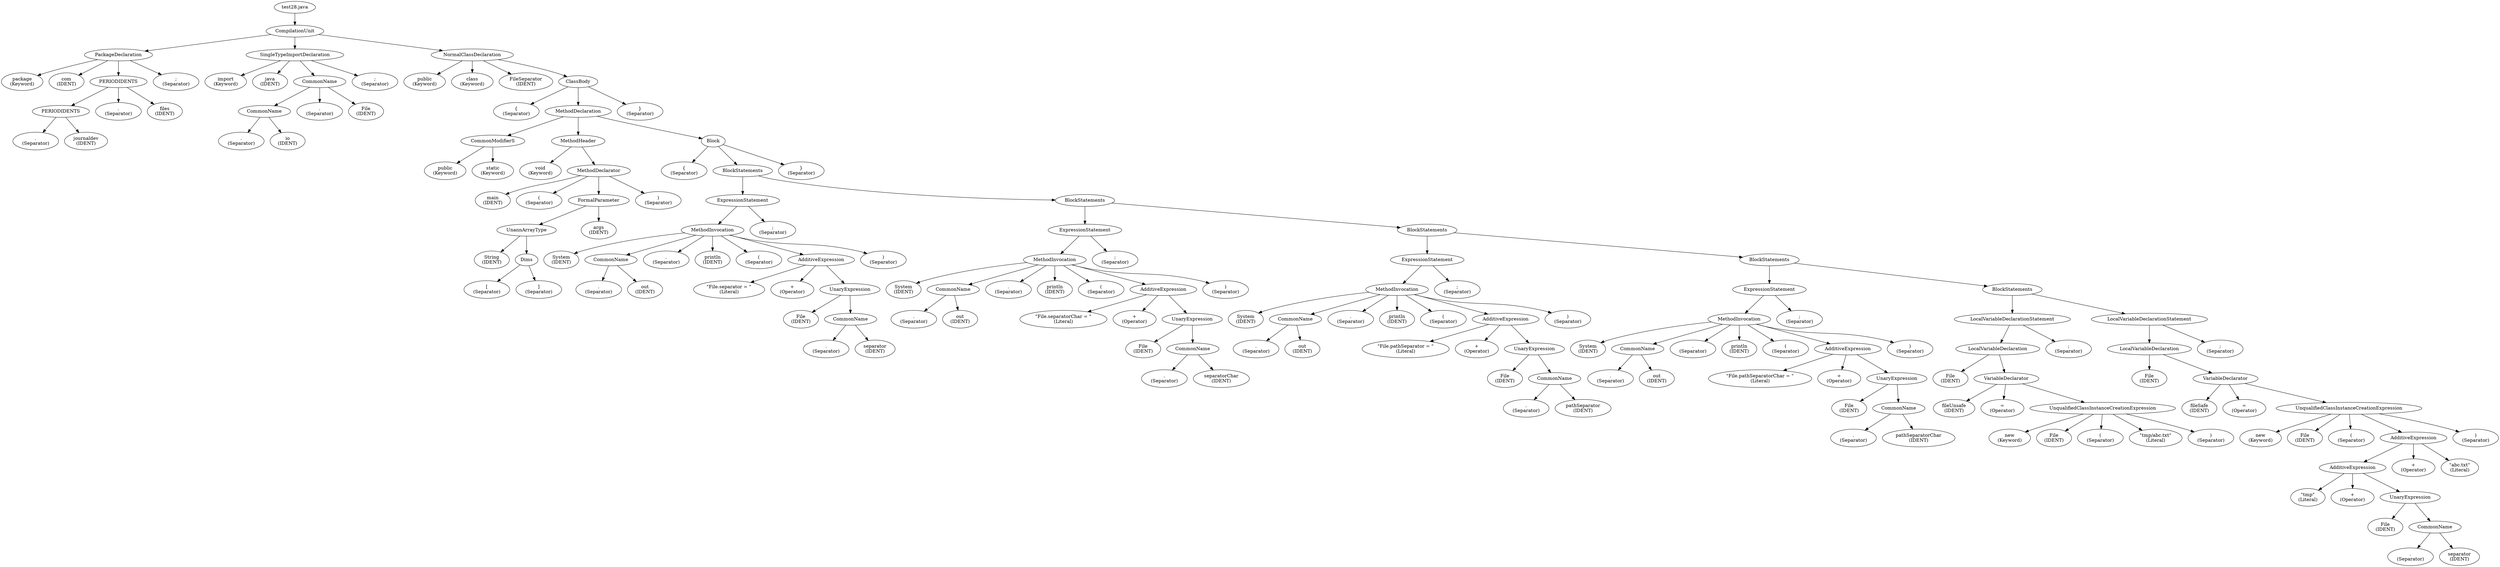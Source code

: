 // Abstract Syntax Tree
digraph {
	1 [label=CompilationUnit]
	0 -> 1
	2 [label=PackageDeclaration]
	1 -> 2
	3 [label="package
(Keyword)"]
	2 -> 3
	4 [label="com
(IDENT)"]
	2 -> 4
	5 [label=PERIODIDENTS]
	2 -> 5
	6 [label=PERIODIDENTS]
	5 -> 6
	7 [label=".
(Separator)"]
	6 -> 7
	8 [label="journaldev
(IDENT)"]
	6 -> 8
	9 [label=".
(Separator)"]
	5 -> 9
	10 [label="files
(IDENT)"]
	5 -> 10
	11 [label=";
(Separator)"]
	2 -> 11
	12 [label=SingleTypeImportDeclaration]
	1 -> 12
	13 [label="import
(Keyword)"]
	12 -> 13
	14 [label="java
(IDENT)"]
	12 -> 14
	15 [label=CommonName]
	12 -> 15
	16 [label=CommonName]
	15 -> 16
	17 [label=".
(Separator)"]
	16 -> 17
	18 [label="io
(IDENT)"]
	16 -> 18
	19 [label=".
(Separator)"]
	15 -> 19
	20 [label="File
(IDENT)"]
	15 -> 20
	21 [label=";
(Separator)"]
	12 -> 21
	22 [label=NormalClassDeclaration]
	1 -> 22
	23 [label="public
(Keyword)"]
	22 -> 23
	24 [label="class
(Keyword)"]
	22 -> 24
	25 [label="FileSeparator
(IDENT)"]
	22 -> 25
	26 [label=ClassBody]
	22 -> 26
	27 [label="{
(Separator)"]
	26 -> 27
	28 [label=MethodDeclaration]
	26 -> 28
	29 [label=CommonModifierS]
	28 -> 29
	30 [label="public
(Keyword)"]
	29 -> 30
	31 [label="static
(Keyword)"]
	29 -> 31
	32 [label=MethodHeader]
	28 -> 32
	33 [label="void
(Keyword)"]
	32 -> 33
	34 [label=MethodDeclarator]
	32 -> 34
	35 [label="main
(IDENT)"]
	34 -> 35
	36 [label="(
(Separator)"]
	34 -> 36
	37 [label=FormalParameter]
	34 -> 37
	38 [label=UnannArrayType]
	37 -> 38
	39 [label="String
(IDENT)"]
	38 -> 39
	40 [label=Dims]
	38 -> 40
	41 [label="[
(Separator)"]
	40 -> 41
	42 [label="]
(Separator)"]
	40 -> 42
	43 [label="args
(IDENT)"]
	37 -> 43
	44 [label=")
(Separator)"]
	34 -> 44
	45 [label=Block]
	28 -> 45
	46 [label="{
(Separator)"]
	45 -> 46
	47 [label=BlockStatements]
	45 -> 47
	48 [label=ExpressionStatement]
	47 -> 48
	49 [label=MethodInvocation]
	48 -> 49
	50 [label="System
(IDENT)"]
	49 -> 50
	51 [label=CommonName]
	49 -> 51
	52 [label=".
(Separator)"]
	51 -> 52
	53 [label="out
(IDENT)"]
	51 -> 53
	54 [label=".
(Separator)"]
	49 -> 54
	55 [label="println
(IDENT)"]
	49 -> 55
	56 [label="(
(Separator)"]
	49 -> 56
	57 [label=AdditiveExpression]
	49 -> 57
	58 [label="\"File.separator = \"
(Literal)"]
	57 -> 58
	59 [label="+
(Operator)"]
	57 -> 59
	60 [label=UnaryExpression]
	57 -> 60
	61 [label="File
(IDENT)"]
	60 -> 61
	62 [label=CommonName]
	60 -> 62
	63 [label=".
(Separator)"]
	62 -> 63
	64 [label="separator
(IDENT)"]
	62 -> 64
	65 [label=")
(Separator)"]
	49 -> 65
	66 [label=";
(Separator)"]
	48 -> 66
	67 [label=BlockStatements]
	47 -> 67
	68 [label=ExpressionStatement]
	67 -> 68
	69 [label=MethodInvocation]
	68 -> 69
	70 [label="System
(IDENT)"]
	69 -> 70
	71 [label=CommonName]
	69 -> 71
	72 [label=".
(Separator)"]
	71 -> 72
	73 [label="out
(IDENT)"]
	71 -> 73
	74 [label=".
(Separator)"]
	69 -> 74
	75 [label="println
(IDENT)"]
	69 -> 75
	76 [label="(
(Separator)"]
	69 -> 76
	77 [label=AdditiveExpression]
	69 -> 77
	78 [label="\"File.separatorChar = \"
(Literal)"]
	77 -> 78
	79 [label="+
(Operator)"]
	77 -> 79
	80 [label=UnaryExpression]
	77 -> 80
	81 [label="File
(IDENT)"]
	80 -> 81
	82 [label=CommonName]
	80 -> 82
	83 [label=".
(Separator)"]
	82 -> 83
	84 [label="separatorChar
(IDENT)"]
	82 -> 84
	85 [label=")
(Separator)"]
	69 -> 85
	86 [label=";
(Separator)"]
	68 -> 86
	87 [label=BlockStatements]
	67 -> 87
	88 [label=ExpressionStatement]
	87 -> 88
	89 [label=MethodInvocation]
	88 -> 89
	90 [label="System
(IDENT)"]
	89 -> 90
	91 [label=CommonName]
	89 -> 91
	92 [label=".
(Separator)"]
	91 -> 92
	93 [label="out
(IDENT)"]
	91 -> 93
	94 [label=".
(Separator)"]
	89 -> 94
	95 [label="println
(IDENT)"]
	89 -> 95
	96 [label="(
(Separator)"]
	89 -> 96
	97 [label=AdditiveExpression]
	89 -> 97
	98 [label="\"File.pathSeparator = \"
(Literal)"]
	97 -> 98
	99 [label="+
(Operator)"]
	97 -> 99
	100 [label=UnaryExpression]
	97 -> 100
	101 [label="File
(IDENT)"]
	100 -> 101
	102 [label=CommonName]
	100 -> 102
	103 [label=".
(Separator)"]
	102 -> 103
	104 [label="pathSeparator
(IDENT)"]
	102 -> 104
	105 [label=")
(Separator)"]
	89 -> 105
	106 [label=";
(Separator)"]
	88 -> 106
	107 [label=BlockStatements]
	87 -> 107
	108 [label=ExpressionStatement]
	107 -> 108
	109 [label=MethodInvocation]
	108 -> 109
	110 [label="System
(IDENT)"]
	109 -> 110
	111 [label=CommonName]
	109 -> 111
	112 [label=".
(Separator)"]
	111 -> 112
	113 [label="out
(IDENT)"]
	111 -> 113
	114 [label=".
(Separator)"]
	109 -> 114
	115 [label="println
(IDENT)"]
	109 -> 115
	116 [label="(
(Separator)"]
	109 -> 116
	117 [label=AdditiveExpression]
	109 -> 117
	118 [label="\"File.pathSeparatorChar = \"
(Literal)"]
	117 -> 118
	119 [label="+
(Operator)"]
	117 -> 119
	120 [label=UnaryExpression]
	117 -> 120
	121 [label="File
(IDENT)"]
	120 -> 121
	122 [label=CommonName]
	120 -> 122
	123 [label=".
(Separator)"]
	122 -> 123
	124 [label="pathSeparatorChar
(IDENT)"]
	122 -> 124
	125 [label=")
(Separator)"]
	109 -> 125
	126 [label=";
(Separator)"]
	108 -> 126
	127 [label=BlockStatements]
	107 -> 127
	128 [label=LocalVariableDeclarationStatement]
	127 -> 128
	129 [label=LocalVariableDeclaration]
	128 -> 129
	130 [label="File
(IDENT)"]
	129 -> 130
	131 [label=VariableDeclarator]
	129 -> 131
	132 [label="fileUnsafe
(IDENT)"]
	131 -> 132
	133 [label="=
(Operator)"]
	131 -> 133
	134 [label=UnqualifiedClassInstanceCreationExpression]
	131 -> 134
	135 [label="new
(Keyword)"]
	134 -> 135
	136 [label="File
(IDENT)"]
	134 -> 136
	137 [label="(
(Separator)"]
	134 -> 137
	138 [label="\"tmp/abc.txt\"
(Literal)"]
	134 -> 138
	139 [label=")
(Separator)"]
	134 -> 139
	140 [label=";
(Separator)"]
	128 -> 140
	141 [label=LocalVariableDeclarationStatement]
	127 -> 141
	142 [label=LocalVariableDeclaration]
	141 -> 142
	143 [label="File
(IDENT)"]
	142 -> 143
	144 [label=VariableDeclarator]
	142 -> 144
	145 [label="fileSafe
(IDENT)"]
	144 -> 145
	146 [label="=
(Operator)"]
	144 -> 146
	147 [label=UnqualifiedClassInstanceCreationExpression]
	144 -> 147
	148 [label="new
(Keyword)"]
	147 -> 148
	149 [label="File
(IDENT)"]
	147 -> 149
	150 [label="(
(Separator)"]
	147 -> 150
	151 [label=AdditiveExpression]
	147 -> 151
	152 [label=AdditiveExpression]
	151 -> 152
	153 [label="\"tmp\"
(Literal)"]
	152 -> 153
	154 [label="+
(Operator)"]
	152 -> 154
	155 [label=UnaryExpression]
	152 -> 155
	156 [label="File
(IDENT)"]
	155 -> 156
	157 [label=CommonName]
	155 -> 157
	158 [label=".
(Separator)"]
	157 -> 158
	159 [label="separator
(IDENT)"]
	157 -> 159
	160 [label="+
(Operator)"]
	151 -> 160
	161 [label="\"abc.txt\"
(Literal)"]
	151 -> 161
	162 [label=")
(Separator)"]
	147 -> 162
	163 [label=";
(Separator)"]
	141 -> 163
	164 [label="}
(Separator)"]
	45 -> 164
	165 [label="}
(Separator)"]
	26 -> 165
	0 [label="test28.java"]
}
